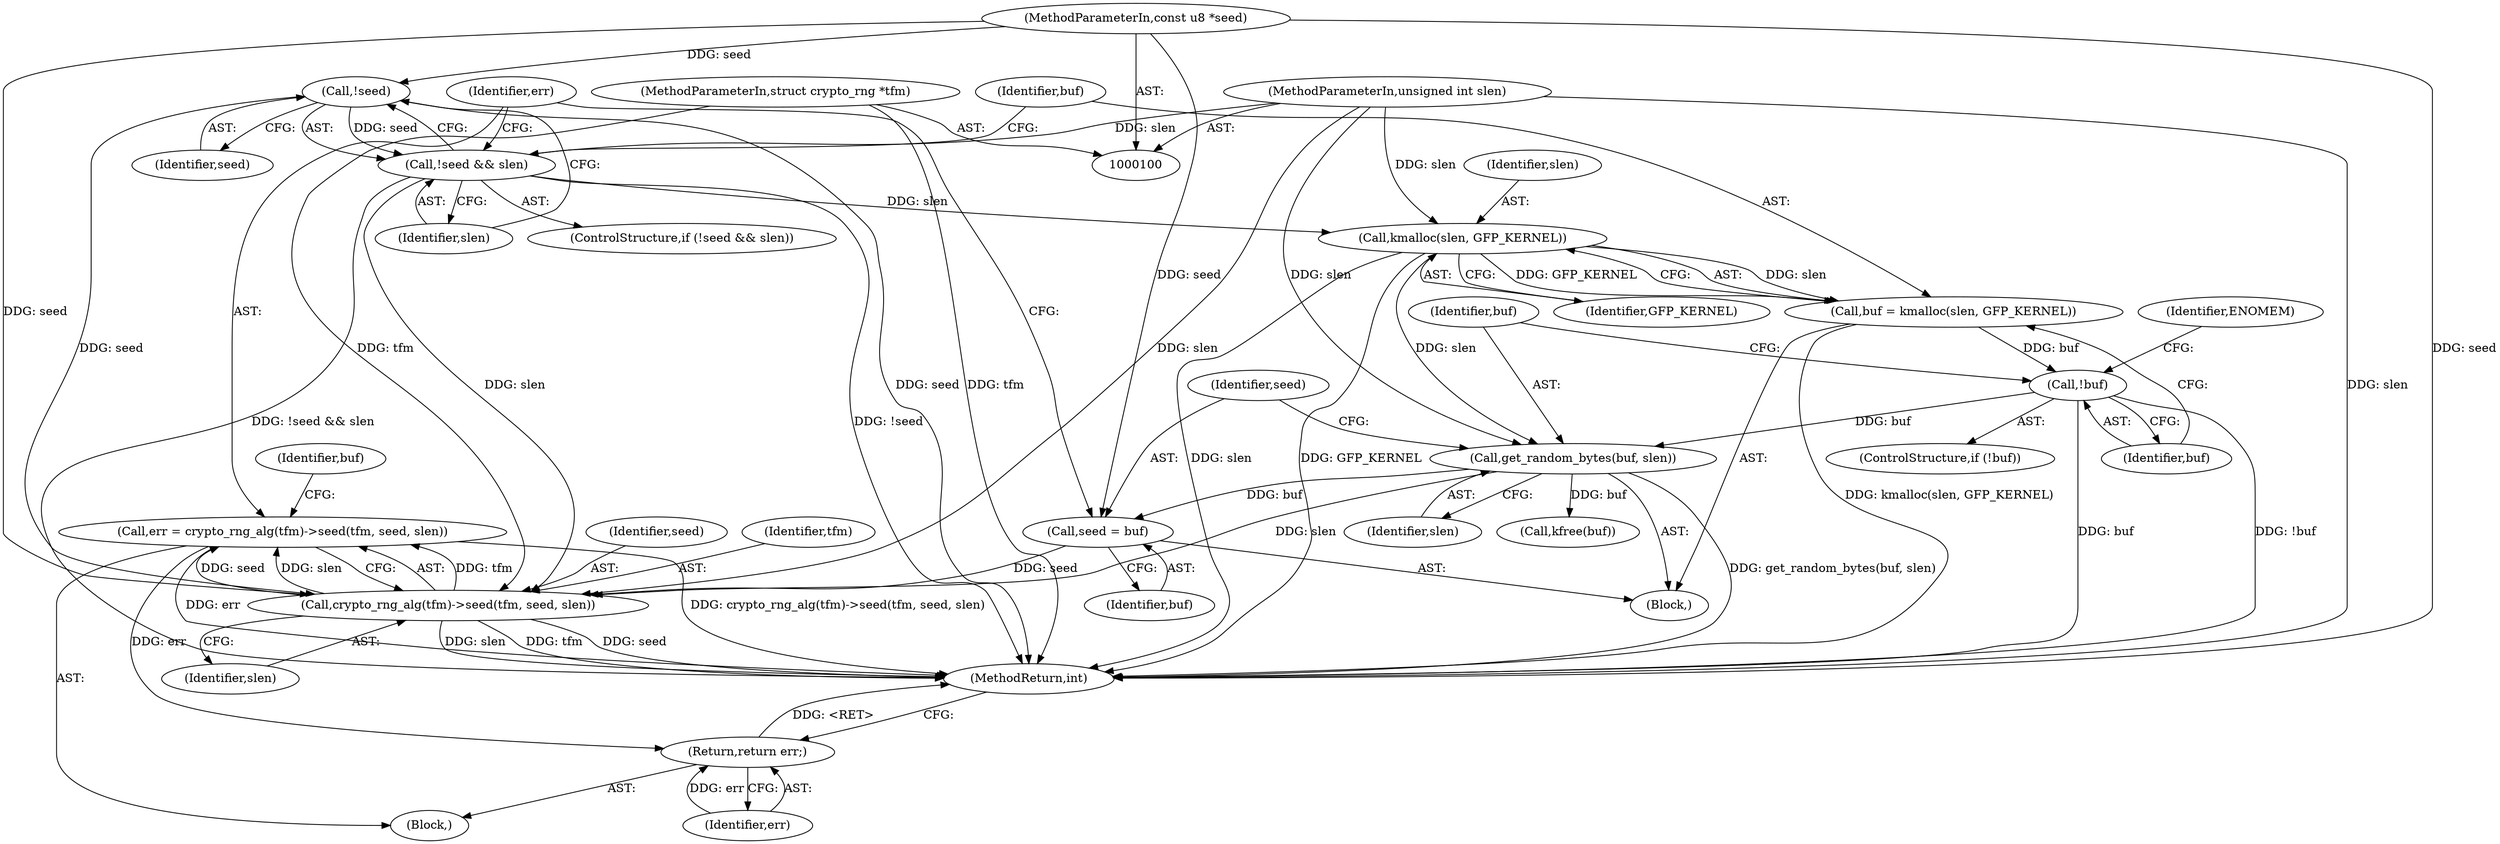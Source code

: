 digraph "0_linux_94f1bb15bed84ad6c893916b7e7b9db6f1d7eec6_1@API" {
"1000133" [label="(Call,err = crypto_rng_alg(tfm)->seed(tfm, seed, slen))"];
"1000135" [label="(Call,crypto_rng_alg(tfm)->seed(tfm, seed, slen))"];
"1000101" [label="(MethodParameterIn,struct crypto_rng *tfm)"];
"1000112" [label="(Call,!seed)"];
"1000102" [label="(MethodParameterIn,const u8 *seed)"];
"1000130" [label="(Call,seed = buf)"];
"1000127" [label="(Call,get_random_bytes(buf, slen))"];
"1000122" [label="(Call,!buf)"];
"1000116" [label="(Call,buf = kmalloc(slen, GFP_KERNEL))"];
"1000118" [label="(Call,kmalloc(slen, GFP_KERNEL))"];
"1000111" [label="(Call,!seed && slen)"];
"1000103" [label="(MethodParameterIn,unsigned int slen)"];
"1000141" [label="(Return,return err;)"];
"1000120" [label="(Identifier,GFP_KERNEL)"];
"1000137" [label="(Identifier,seed)"];
"1000141" [label="(Return,return err;)"];
"1000102" [label="(MethodParameterIn,const u8 *seed)"];
"1000121" [label="(ControlStructure,if (!buf))"];
"1000126" [label="(Identifier,ENOMEM)"];
"1000129" [label="(Identifier,slen)"];
"1000122" [label="(Call,!buf)"];
"1000101" [label="(MethodParameterIn,struct crypto_rng *tfm)"];
"1000127" [label="(Call,get_random_bytes(buf, slen))"];
"1000118" [label="(Call,kmalloc(slen, GFP_KERNEL))"];
"1000119" [label="(Identifier,slen)"];
"1000112" [label="(Call,!seed)"];
"1000139" [label="(Call,kfree(buf))"];
"1000114" [label="(Identifier,slen)"];
"1000143" [label="(MethodReturn,int)"];
"1000115" [label="(Block,)"];
"1000136" [label="(Identifier,tfm)"];
"1000131" [label="(Identifier,seed)"];
"1000132" [label="(Identifier,buf)"];
"1000110" [label="(ControlStructure,if (!seed && slen))"];
"1000104" [label="(Block,)"];
"1000128" [label="(Identifier,buf)"];
"1000133" [label="(Call,err = crypto_rng_alg(tfm)->seed(tfm, seed, slen))"];
"1000123" [label="(Identifier,buf)"];
"1000116" [label="(Call,buf = kmalloc(slen, GFP_KERNEL))"];
"1000138" [label="(Identifier,slen)"];
"1000111" [label="(Call,!seed && slen)"];
"1000134" [label="(Identifier,err)"];
"1000113" [label="(Identifier,seed)"];
"1000140" [label="(Identifier,buf)"];
"1000103" [label="(MethodParameterIn,unsigned int slen)"];
"1000142" [label="(Identifier,err)"];
"1000135" [label="(Call,crypto_rng_alg(tfm)->seed(tfm, seed, slen))"];
"1000117" [label="(Identifier,buf)"];
"1000130" [label="(Call,seed = buf)"];
"1000133" -> "1000104"  [label="AST: "];
"1000133" -> "1000135"  [label="CFG: "];
"1000134" -> "1000133"  [label="AST: "];
"1000135" -> "1000133"  [label="AST: "];
"1000140" -> "1000133"  [label="CFG: "];
"1000133" -> "1000143"  [label="DDG: err"];
"1000133" -> "1000143"  [label="DDG: crypto_rng_alg(tfm)->seed(tfm, seed, slen)"];
"1000135" -> "1000133"  [label="DDG: tfm"];
"1000135" -> "1000133"  [label="DDG: seed"];
"1000135" -> "1000133"  [label="DDG: slen"];
"1000133" -> "1000141"  [label="DDG: err"];
"1000135" -> "1000138"  [label="CFG: "];
"1000136" -> "1000135"  [label="AST: "];
"1000137" -> "1000135"  [label="AST: "];
"1000138" -> "1000135"  [label="AST: "];
"1000135" -> "1000143"  [label="DDG: slen"];
"1000135" -> "1000143"  [label="DDG: tfm"];
"1000135" -> "1000143"  [label="DDG: seed"];
"1000101" -> "1000135"  [label="DDG: tfm"];
"1000112" -> "1000135"  [label="DDG: seed"];
"1000130" -> "1000135"  [label="DDG: seed"];
"1000102" -> "1000135"  [label="DDG: seed"];
"1000111" -> "1000135"  [label="DDG: slen"];
"1000127" -> "1000135"  [label="DDG: slen"];
"1000103" -> "1000135"  [label="DDG: slen"];
"1000101" -> "1000100"  [label="AST: "];
"1000101" -> "1000143"  [label="DDG: tfm"];
"1000112" -> "1000111"  [label="AST: "];
"1000112" -> "1000113"  [label="CFG: "];
"1000113" -> "1000112"  [label="AST: "];
"1000114" -> "1000112"  [label="CFG: "];
"1000111" -> "1000112"  [label="CFG: "];
"1000112" -> "1000143"  [label="DDG: seed"];
"1000112" -> "1000111"  [label="DDG: seed"];
"1000102" -> "1000112"  [label="DDG: seed"];
"1000102" -> "1000100"  [label="AST: "];
"1000102" -> "1000143"  [label="DDG: seed"];
"1000102" -> "1000130"  [label="DDG: seed"];
"1000130" -> "1000115"  [label="AST: "];
"1000130" -> "1000132"  [label="CFG: "];
"1000131" -> "1000130"  [label="AST: "];
"1000132" -> "1000130"  [label="AST: "];
"1000134" -> "1000130"  [label="CFG: "];
"1000127" -> "1000130"  [label="DDG: buf"];
"1000127" -> "1000115"  [label="AST: "];
"1000127" -> "1000129"  [label="CFG: "];
"1000128" -> "1000127"  [label="AST: "];
"1000129" -> "1000127"  [label="AST: "];
"1000131" -> "1000127"  [label="CFG: "];
"1000127" -> "1000143"  [label="DDG: get_random_bytes(buf, slen)"];
"1000122" -> "1000127"  [label="DDG: buf"];
"1000118" -> "1000127"  [label="DDG: slen"];
"1000103" -> "1000127"  [label="DDG: slen"];
"1000127" -> "1000139"  [label="DDG: buf"];
"1000122" -> "1000121"  [label="AST: "];
"1000122" -> "1000123"  [label="CFG: "];
"1000123" -> "1000122"  [label="AST: "];
"1000126" -> "1000122"  [label="CFG: "];
"1000128" -> "1000122"  [label="CFG: "];
"1000122" -> "1000143"  [label="DDG: buf"];
"1000122" -> "1000143"  [label="DDG: !buf"];
"1000116" -> "1000122"  [label="DDG: buf"];
"1000116" -> "1000115"  [label="AST: "];
"1000116" -> "1000118"  [label="CFG: "];
"1000117" -> "1000116"  [label="AST: "];
"1000118" -> "1000116"  [label="AST: "];
"1000123" -> "1000116"  [label="CFG: "];
"1000116" -> "1000143"  [label="DDG: kmalloc(slen, GFP_KERNEL)"];
"1000118" -> "1000116"  [label="DDG: slen"];
"1000118" -> "1000116"  [label="DDG: GFP_KERNEL"];
"1000118" -> "1000120"  [label="CFG: "];
"1000119" -> "1000118"  [label="AST: "];
"1000120" -> "1000118"  [label="AST: "];
"1000118" -> "1000143"  [label="DDG: slen"];
"1000118" -> "1000143"  [label="DDG: GFP_KERNEL"];
"1000111" -> "1000118"  [label="DDG: slen"];
"1000103" -> "1000118"  [label="DDG: slen"];
"1000111" -> "1000110"  [label="AST: "];
"1000111" -> "1000114"  [label="CFG: "];
"1000114" -> "1000111"  [label="AST: "];
"1000117" -> "1000111"  [label="CFG: "];
"1000134" -> "1000111"  [label="CFG: "];
"1000111" -> "1000143"  [label="DDG: !seed"];
"1000111" -> "1000143"  [label="DDG: !seed && slen"];
"1000103" -> "1000111"  [label="DDG: slen"];
"1000103" -> "1000100"  [label="AST: "];
"1000103" -> "1000143"  [label="DDG: slen"];
"1000141" -> "1000104"  [label="AST: "];
"1000141" -> "1000142"  [label="CFG: "];
"1000142" -> "1000141"  [label="AST: "];
"1000143" -> "1000141"  [label="CFG: "];
"1000141" -> "1000143"  [label="DDG: <RET>"];
"1000142" -> "1000141"  [label="DDG: err"];
}
